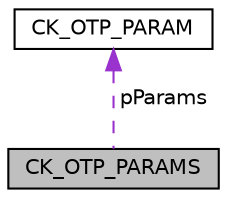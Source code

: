 digraph "CK_OTP_PARAMS"
{
  edge [fontname="Helvetica",fontsize="10",labelfontname="Helvetica",labelfontsize="10"];
  node [fontname="Helvetica",fontsize="10",shape=record];
  Node1 [label="CK_OTP_PARAMS",height=0.2,width=0.4,color="black", fillcolor="grey75", style="filled", fontcolor="black"];
  Node2 -> Node1 [dir="back",color="darkorchid3",fontsize="10",style="dashed",label=" pParams" ,fontname="Helvetica"];
  Node2 [label="CK_OTP_PARAM",height=0.2,width=0.4,color="black", fillcolor="white", style="filled",URL="$struct_c_k___o_t_p___p_a_r_a_m.html"];
}

